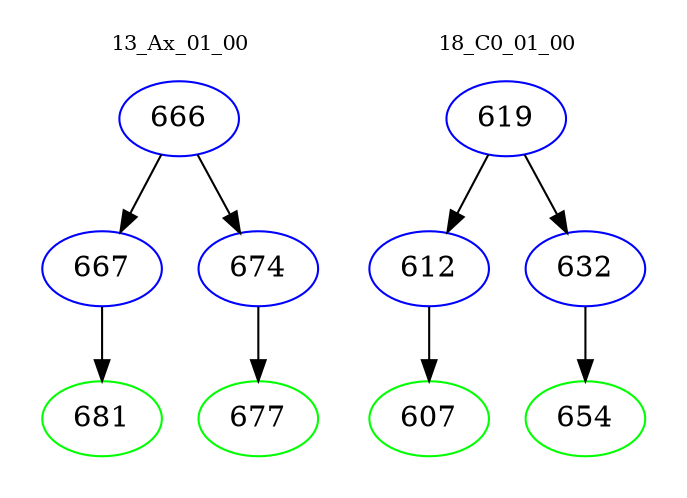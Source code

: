 digraph{
subgraph cluster_0 {
color = white
label = "13_Ax_01_00";
fontsize=10;
T0_666 [label="666", color="blue"]
T0_666 -> T0_667 [color="black"]
T0_667 [label="667", color="blue"]
T0_667 -> T0_681 [color="black"]
T0_681 [label="681", color="green"]
T0_666 -> T0_674 [color="black"]
T0_674 [label="674", color="blue"]
T0_674 -> T0_677 [color="black"]
T0_677 [label="677", color="green"]
}
subgraph cluster_1 {
color = white
label = "18_C0_01_00";
fontsize=10;
T1_619 [label="619", color="blue"]
T1_619 -> T1_612 [color="black"]
T1_612 [label="612", color="blue"]
T1_612 -> T1_607 [color="black"]
T1_607 [label="607", color="green"]
T1_619 -> T1_632 [color="black"]
T1_632 [label="632", color="blue"]
T1_632 -> T1_654 [color="black"]
T1_654 [label="654", color="green"]
}
}
